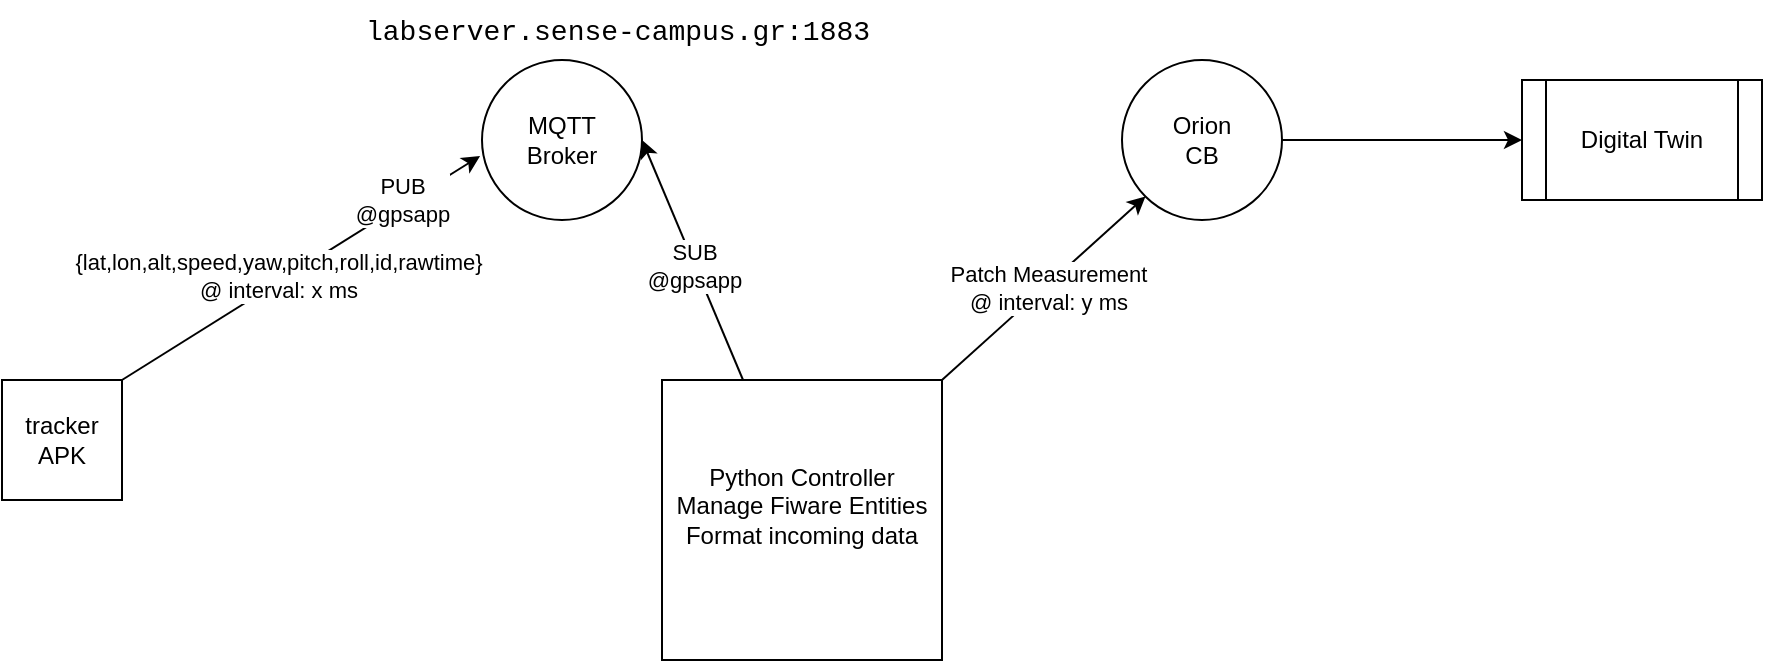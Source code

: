<mxfile>
    <diagram id="ZO2Zb-oTsybwkb2CQHEX" name="Page-1">
        <mxGraphModel dx="1174" dy="611" grid="1" gridSize="10" guides="1" tooltips="1" connect="1" arrows="1" fold="1" page="1" pageScale="1" pageWidth="1169" pageHeight="827" math="0" shadow="0">
            <root>
                <mxCell id="0"/>
                <mxCell id="1" parent="0"/>
                <mxCell id="2" value="tracker&lt;br&gt;APK" style="rounded=0;whiteSpace=wrap;html=1;" parent="1" vertex="1">
                    <mxGeometry x="70" y="220" width="60" height="60" as="geometry"/>
                </mxCell>
                <mxCell id="3" value="MQTT&lt;br&gt;Broker" style="ellipse;whiteSpace=wrap;html=1;aspect=fixed;" parent="1" vertex="1">
                    <mxGeometry x="310" y="60" width="80" height="80" as="geometry"/>
                </mxCell>
                <mxCell id="4" value="&lt;div style=&quot;font-family: Consolas, &amp;quot;Courier New&amp;quot;, monospace; font-size: 14px; line-height: 19px; white-space: pre;&quot;&gt;&lt;span&gt;&lt;font style=&quot;color: rgb(0, 0, 0);&quot;&gt;labserver.sense-campus.gr:1883&lt;/font&gt;&lt;/span&gt;&lt;/div&gt;" style="text;whiteSpace=wrap;html=1;" parent="1" vertex="1">
                    <mxGeometry x="250" y="30" width="240" height="30" as="geometry"/>
                </mxCell>
                <mxCell id="5" value="" style="endArrow=classic;html=1;entryX=-0.012;entryY=0.6;entryDx=0;entryDy=0;entryPerimeter=0;exitX=1;exitY=0;exitDx=0;exitDy=0;" parent="1" source="2" target="3" edge="1">
                    <mxGeometry width="50" height="50" relative="1" as="geometry">
                        <mxPoint x="220" y="180" as="sourcePoint"/>
                        <mxPoint x="270" y="130" as="targetPoint"/>
                    </mxGeometry>
                </mxCell>
                <mxCell id="6" value="{lat,lon,alt,speed,yaw,pitch,roll,id,rawtime}&lt;br&gt;@ interval: x ms" style="edgeLabel;html=1;align=center;verticalAlign=middle;resizable=0;points=[];" parent="5" vertex="1" connectable="0">
                    <mxGeometry x="-0.115" y="3" relative="1" as="geometry">
                        <mxPoint as="offset"/>
                    </mxGeometry>
                </mxCell>
                <mxCell id="9" value="PUB&lt;br&gt;@gpsapp" style="edgeLabel;html=1;align=center;verticalAlign=middle;resizable=0;points=[];" parent="5" vertex="1" connectable="0">
                    <mxGeometry x="0.668" y="1" relative="1" as="geometry">
                        <mxPoint x="-9" y="4" as="offset"/>
                    </mxGeometry>
                </mxCell>
                <mxCell id="7" value="Orion&lt;br&gt;CB" style="ellipse;whiteSpace=wrap;html=1;aspect=fixed;" parent="1" vertex="1">
                    <mxGeometry x="630" y="60" width="80" height="80" as="geometry"/>
                </mxCell>
                <mxCell id="12" style="edgeStyle=none;html=1;entryX=1;entryY=0.5;entryDx=0;entryDy=0;" parent="1" source="8" target="3" edge="1">
                    <mxGeometry relative="1" as="geometry"/>
                </mxCell>
                <mxCell id="13" value="SUB&lt;br&gt;@gpsapp" style="edgeLabel;html=1;align=center;verticalAlign=middle;resizable=0;points=[];" parent="12" vertex="1" connectable="0">
                    <mxGeometry x="-0.047" relative="1" as="geometry">
                        <mxPoint x="-1" as="offset"/>
                    </mxGeometry>
                </mxCell>
                <mxCell id="8" value="Python Controller&lt;br&gt;&lt;div&gt;Manage Fiware Entities&lt;/div&gt;&lt;div&gt;Format incoming data&lt;/div&gt;&lt;div&gt;&lt;br&gt;&lt;/div&gt;" style="whiteSpace=wrap;html=1;aspect=fixed;" parent="1" vertex="1">
                    <mxGeometry x="400" y="220" width="140" height="140" as="geometry"/>
                </mxCell>
                <mxCell id="14" value="" style="endArrow=classic;html=1;exitX=1;exitY=0;exitDx=0;exitDy=0;entryX=0;entryY=1;entryDx=0;entryDy=0;" parent="1" source="8" target="7" edge="1">
                    <mxGeometry width="50" height="50" relative="1" as="geometry">
                        <mxPoint x="615" y="250" as="sourcePoint"/>
                        <mxPoint x="665" y="200" as="targetPoint"/>
                    </mxGeometry>
                </mxCell>
                <mxCell id="15" value="Patch Measurement&lt;br&gt;@ interval: y ms" style="edgeLabel;html=1;align=center;verticalAlign=middle;resizable=0;points=[];" parent="14" vertex="1" connectable="0">
                    <mxGeometry x="0.024" y="-1" relative="1" as="geometry">
                        <mxPoint as="offset"/>
                    </mxGeometry>
                </mxCell>
                <mxCell id="16" value="" style="endArrow=classic;html=1;exitX=1;exitY=0.5;exitDx=0;exitDy=0;" edge="1" parent="1" source="7" target="17">
                    <mxGeometry width="50" height="50" relative="1" as="geometry">
                        <mxPoint x="720" y="99.41" as="sourcePoint"/>
                        <mxPoint x="880" y="99.41" as="targetPoint"/>
                    </mxGeometry>
                </mxCell>
                <mxCell id="17" value="Digital Twin" style="shape=process;whiteSpace=wrap;html=1;backgroundOutline=1;" vertex="1" parent="1">
                    <mxGeometry x="830" y="70.0" width="120" height="60" as="geometry"/>
                </mxCell>
            </root>
        </mxGraphModel>
    </diagram>
</mxfile>